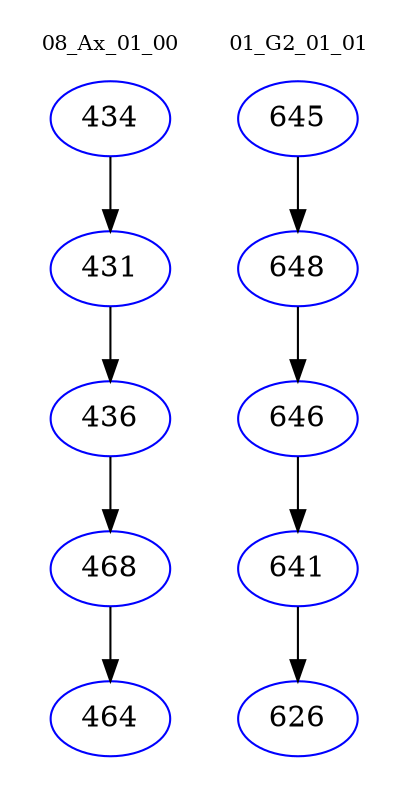 digraph{
subgraph cluster_0 {
color = white
label = "08_Ax_01_00";
fontsize=10;
T0_434 [label="434", color="blue"]
T0_434 -> T0_431 [color="black"]
T0_431 [label="431", color="blue"]
T0_431 -> T0_436 [color="black"]
T0_436 [label="436", color="blue"]
T0_436 -> T0_468 [color="black"]
T0_468 [label="468", color="blue"]
T0_468 -> T0_464 [color="black"]
T0_464 [label="464", color="blue"]
}
subgraph cluster_1 {
color = white
label = "01_G2_01_01";
fontsize=10;
T1_645 [label="645", color="blue"]
T1_645 -> T1_648 [color="black"]
T1_648 [label="648", color="blue"]
T1_648 -> T1_646 [color="black"]
T1_646 [label="646", color="blue"]
T1_646 -> T1_641 [color="black"]
T1_641 [label="641", color="blue"]
T1_641 -> T1_626 [color="black"]
T1_626 [label="626", color="blue"]
}
}
